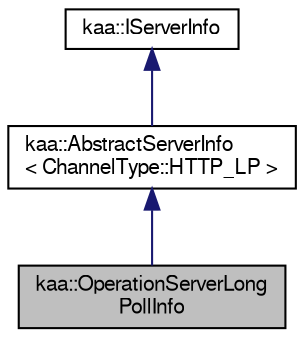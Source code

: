 digraph "kaa::OperationServerLongPollInfo"
{
  bgcolor="transparent";
  edge [fontname="FreeSans",fontsize="10",labelfontname="FreeSans",labelfontsize="10"];
  node [fontname="FreeSans",fontsize="10",shape=record];
  Node1 [label="kaa::OperationServerLong\lPollInfo",height=0.2,width=0.4,color="black", fillcolor="grey75", style="filled" fontcolor="black"];
  Node2 -> Node1 [dir="back",color="midnightblue",fontsize="10",style="solid",fontname="FreeSans"];
  Node2 [label="kaa::AbstractServerInfo\l\< ChannelType::HTTP_LP \>",height=0.2,width=0.4,color="black",URL="$classkaa_1_1AbstractServerInfo.html"];
  Node3 -> Node2 [dir="back",color="midnightblue",fontsize="10",style="solid",fontname="FreeSans"];
  Node3 [label="kaa::IServerInfo",height=0.2,width=0.4,color="black",URL="$classkaa_1_1IServerInfo.html"];
}
